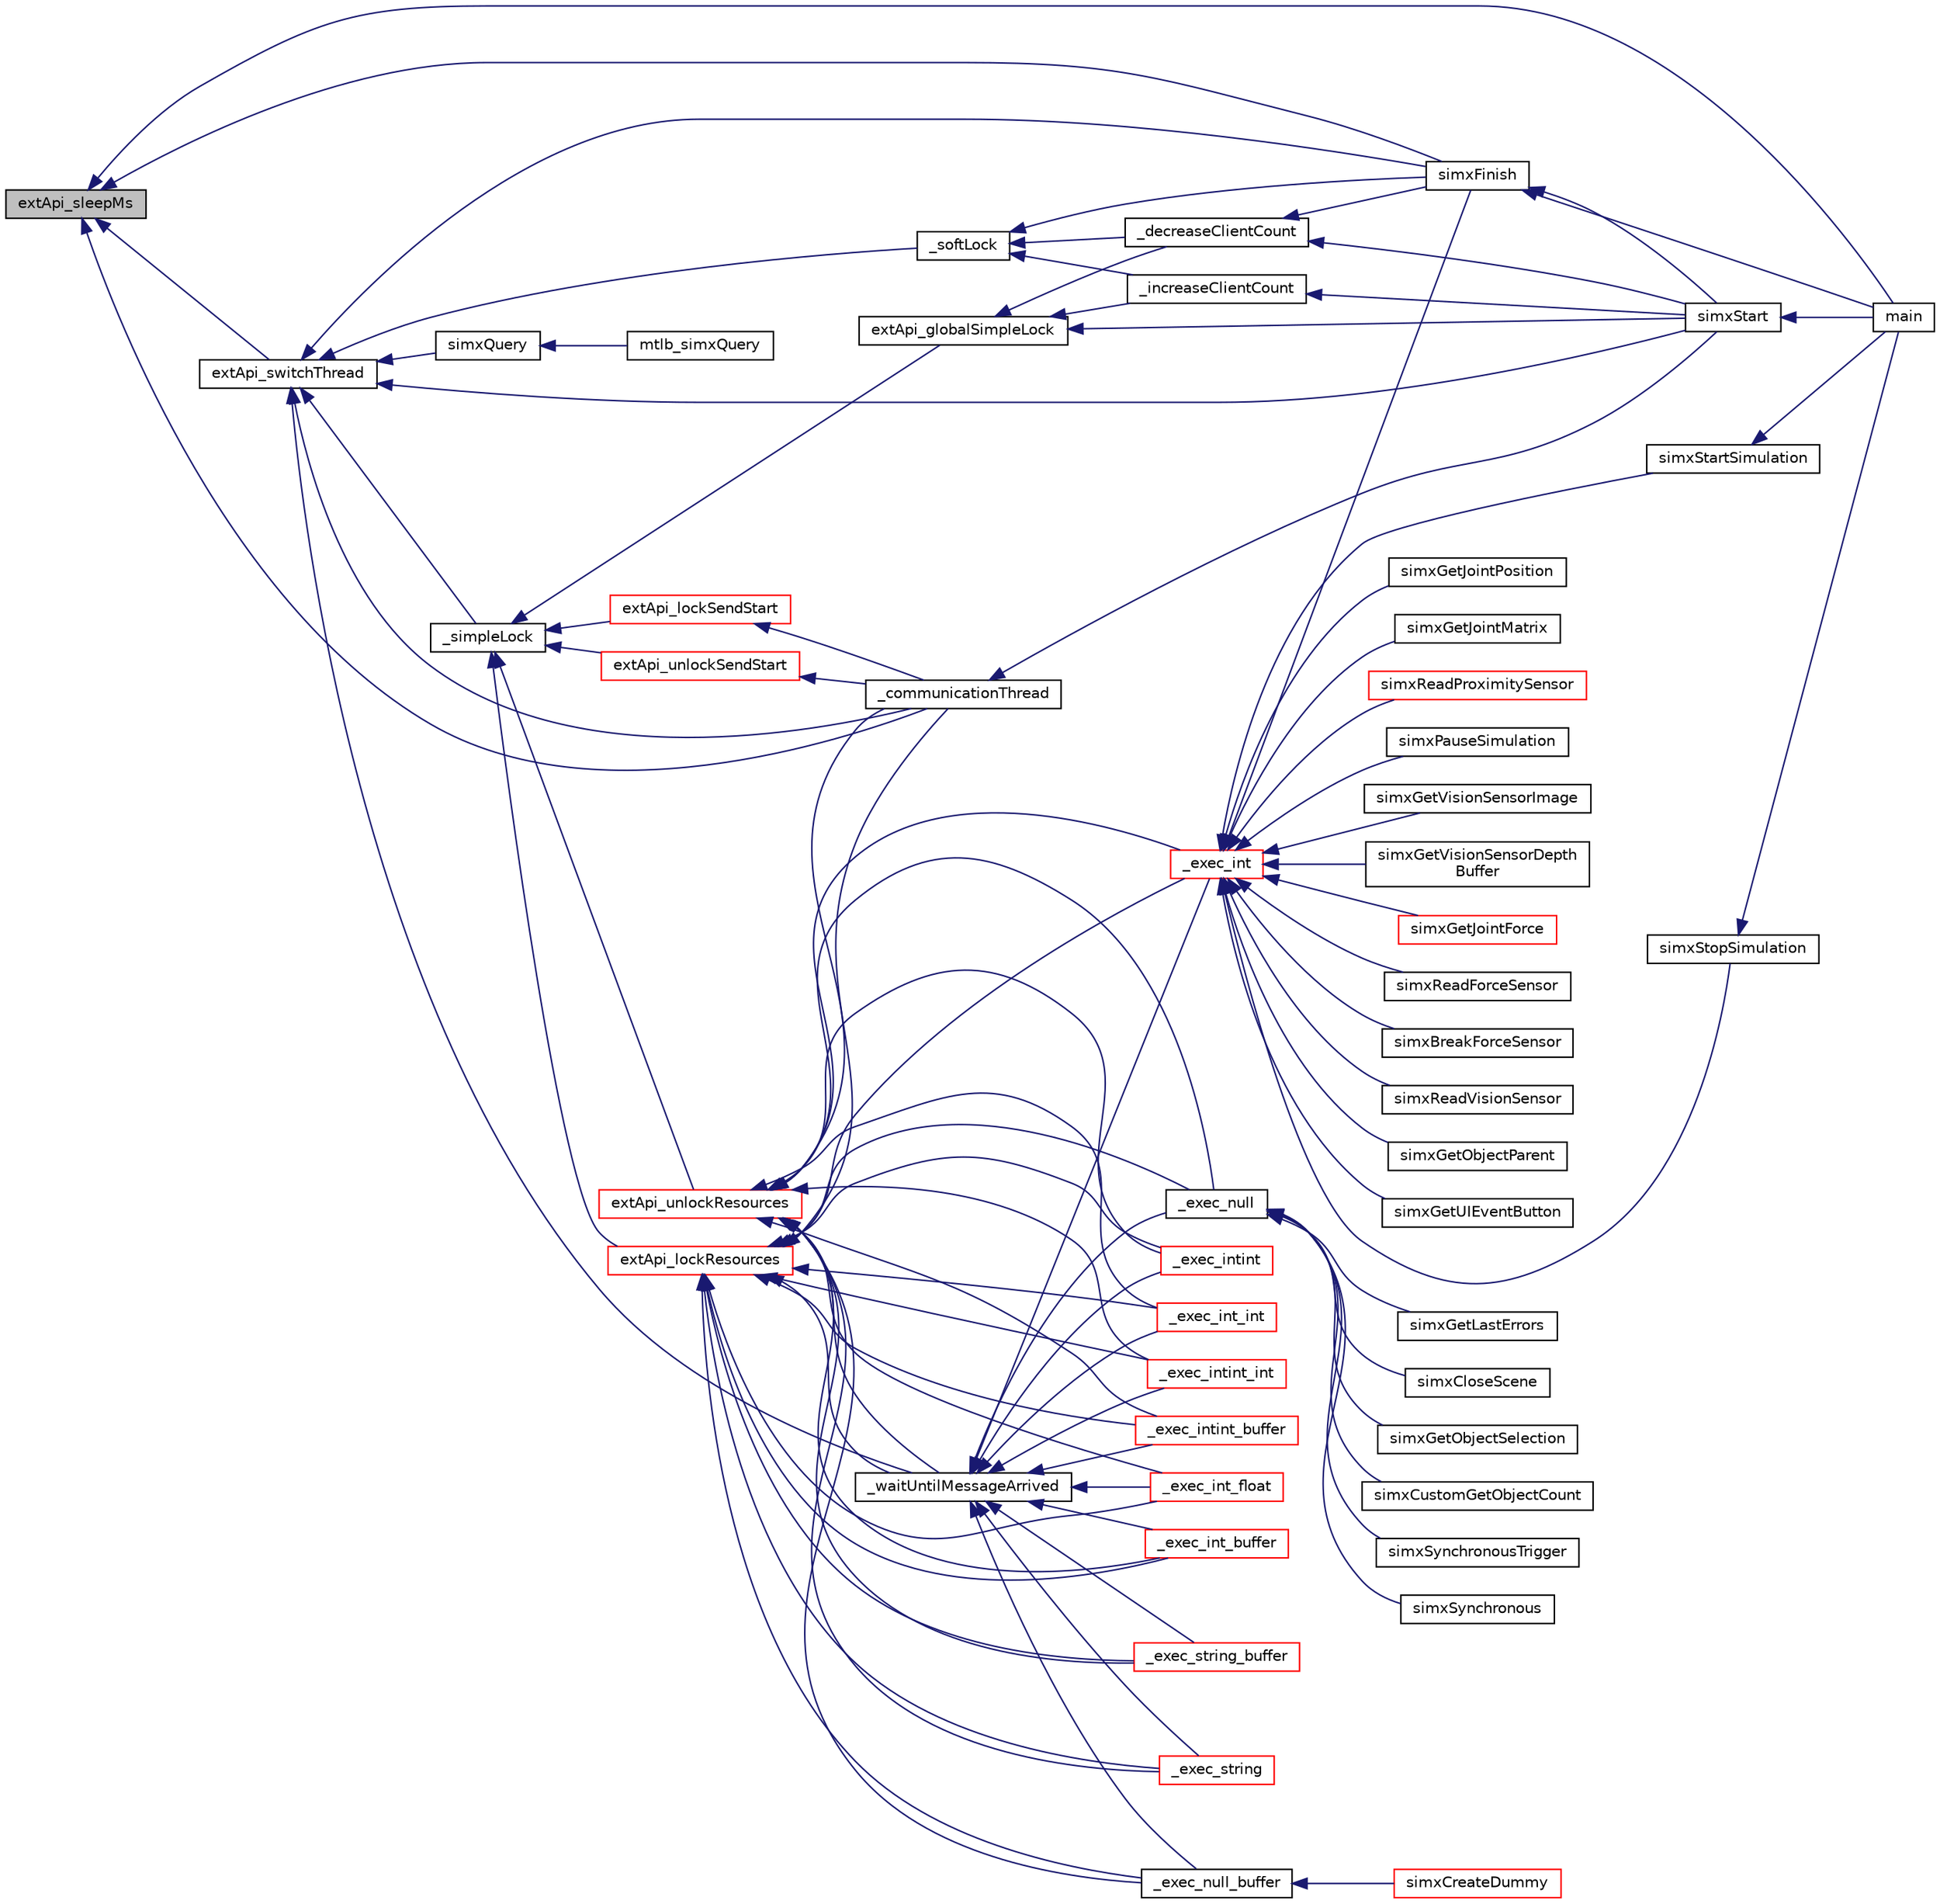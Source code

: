 digraph "extApi_sleepMs"
{
  edge [fontname="Helvetica",fontsize="10",labelfontname="Helvetica",labelfontsize="10"];
  node [fontname="Helvetica",fontsize="10",shape=record];
  rankdir="LR";
  Node1 [label="extApi_sleepMs",height=0.2,width=0.4,color="black", fillcolor="grey75", style="filled" fontcolor="black"];
  Node1 -> Node2 [dir="back",color="midnightblue",fontsize="10",style="solid",fontname="Helvetica"];
  Node2 [label="main",height=0.2,width=0.4,color="black", fillcolor="white", style="filled",URL="$brazo_8cpp.html#a0ddf1224851353fc92bfbff6f499fa97"];
  Node1 -> Node3 [dir="back",color="midnightblue",fontsize="10",style="solid",fontname="Helvetica"];
  Node3 [label="simxFinish",height=0.2,width=0.4,color="black", fillcolor="white", style="filled",URL="$ext_api_8h.html#a1ef5e6857ae562f0e910d471ea683202"];
  Node3 -> Node2 [dir="back",color="midnightblue",fontsize="10",style="solid",fontname="Helvetica"];
  Node3 -> Node4 [dir="back",color="midnightblue",fontsize="10",style="solid",fontname="Helvetica"];
  Node4 [label="simxStart",height=0.2,width=0.4,color="black", fillcolor="white", style="filled",URL="$ext_api_8h.html#af8e78f3b4698eb09fe31f59c46a4848f"];
  Node4 -> Node2 [dir="back",color="midnightblue",fontsize="10",style="solid",fontname="Helvetica"];
  Node1 -> Node5 [dir="back",color="midnightblue",fontsize="10",style="solid",fontname="Helvetica"];
  Node5 [label="_communicationThread",height=0.2,width=0.4,color="black", fillcolor="white", style="filled",URL="$ext_api_8c.html#a59c9b2c70208a3484ea718c8a57773af"];
  Node5 -> Node4 [dir="back",color="midnightblue",fontsize="10",style="solid",fontname="Helvetica"];
  Node1 -> Node6 [dir="back",color="midnightblue",fontsize="10",style="solid",fontname="Helvetica"];
  Node6 [label="extApi_switchThread",height=0.2,width=0.4,color="black", fillcolor="white", style="filled",URL="$ext_api_platform_8h.html#a385771ea61682609251bc86beb69449f"];
  Node6 -> Node7 [dir="back",color="midnightblue",fontsize="10",style="solid",fontname="Helvetica"];
  Node7 [label="_softLock",height=0.2,width=0.4,color="black", fillcolor="white", style="filled",URL="$ext_api_8c.html#ae2b8a79c5d58b7be6a7d868b1b9dcdfd"];
  Node7 -> Node8 [dir="back",color="midnightblue",fontsize="10",style="solid",fontname="Helvetica"];
  Node8 [label="_increaseClientCount",height=0.2,width=0.4,color="black", fillcolor="white", style="filled",URL="$ext_api_8c.html#a98b72603594f5597b574935399bbc491"];
  Node8 -> Node4 [dir="back",color="midnightblue",fontsize="10",style="solid",fontname="Helvetica"];
  Node7 -> Node9 [dir="back",color="midnightblue",fontsize="10",style="solid",fontname="Helvetica"];
  Node9 [label="_decreaseClientCount",height=0.2,width=0.4,color="black", fillcolor="white", style="filled",URL="$ext_api_8c.html#ad4bccb7d96f6831cdc4ee9a4c2daf245"];
  Node9 -> Node4 [dir="back",color="midnightblue",fontsize="10",style="solid",fontname="Helvetica"];
  Node9 -> Node3 [dir="back",color="midnightblue",fontsize="10",style="solid",fontname="Helvetica"];
  Node7 -> Node3 [dir="back",color="midnightblue",fontsize="10",style="solid",fontname="Helvetica"];
  Node6 -> Node4 [dir="back",color="midnightblue",fontsize="10",style="solid",fontname="Helvetica"];
  Node6 -> Node3 [dir="back",color="midnightblue",fontsize="10",style="solid",fontname="Helvetica"];
  Node6 -> Node10 [dir="back",color="midnightblue",fontsize="10",style="solid",fontname="Helvetica"];
  Node10 [label="_waitUntilMessageArrived",height=0.2,width=0.4,color="black", fillcolor="white", style="filled",URL="$ext_api_8c.html#a093b1d162341967b50d615045c748958"];
  Node10 -> Node11 [dir="back",color="midnightblue",fontsize="10",style="solid",fontname="Helvetica"];
  Node11 [label="_exec_null",height=0.2,width=0.4,color="black", fillcolor="white", style="filled",URL="$ext_api_8c.html#aa4d6e3e9f9ac23ef988b261edd0f1e7f"];
  Node11 -> Node12 [dir="back",color="midnightblue",fontsize="10",style="solid",fontname="Helvetica"];
  Node12 [label="simxSynchronousTrigger",height=0.2,width=0.4,color="black", fillcolor="white", style="filled",URL="$ext_api_8h.html#af09861c15a7b5017d37807def9529f12"];
  Node11 -> Node13 [dir="back",color="midnightblue",fontsize="10",style="solid",fontname="Helvetica"];
  Node13 [label="simxSynchronous",height=0.2,width=0.4,color="black", fillcolor="white", style="filled",URL="$ext_api_8h.html#a0a80c37ef777948657a62b728d9431df"];
  Node11 -> Node14 [dir="back",color="midnightblue",fontsize="10",style="solid",fontname="Helvetica"];
  Node14 [label="simxGetLastErrors",height=0.2,width=0.4,color="black", fillcolor="white", style="filled",URL="$ext_api_8h.html#a265b9b6d5f02dc1ef8d3f456de6ba14f"];
  Node11 -> Node15 [dir="back",color="midnightblue",fontsize="10",style="solid",fontname="Helvetica"];
  Node15 [label="simxCloseScene",height=0.2,width=0.4,color="black", fillcolor="white", style="filled",URL="$ext_api_8h.html#a5be48e4f55358dc8d590b4a5dbc5d40a"];
  Node11 -> Node16 [dir="back",color="midnightblue",fontsize="10",style="solid",fontname="Helvetica"];
  Node16 [label="simxGetObjectSelection",height=0.2,width=0.4,color="black", fillcolor="white", style="filled",URL="$ext_api_8h.html#a54a1782a88e76582bea326066d52ee36"];
  Node11 -> Node17 [dir="back",color="midnightblue",fontsize="10",style="solid",fontname="Helvetica"];
  Node17 [label="simxCustomGetObjectCount",height=0.2,width=0.4,color="black", fillcolor="white", style="filled",URL="$ext_api_custom_8h.html#a6b8e3e5248f60b265adfbaf84df5e314"];
  Node10 -> Node18 [dir="back",color="midnightblue",fontsize="10",style="solid",fontname="Helvetica"];
  Node18 [label="_exec_null_buffer",height=0.2,width=0.4,color="black", fillcolor="white", style="filled",URL="$ext_api_8c.html#a6e5bbe1e829dc2e96f74de0273e580fd"];
  Node18 -> Node19 [dir="back",color="midnightblue",fontsize="10",style="solid",fontname="Helvetica"];
  Node19 [label="simxCreateDummy",height=0.2,width=0.4,color="red", fillcolor="white", style="filled",URL="$ext_api_8h.html#a82649f82fdb3aeab83e5de1be27975a2"];
  Node10 -> Node20 [dir="back",color="midnightblue",fontsize="10",style="solid",fontname="Helvetica"];
  Node20 [label="_exec_int",height=0.2,width=0.4,color="red", fillcolor="white", style="filled",URL="$ext_api_8c.html#a3f9fac4b9f89024076034ffa70db1116"];
  Node20 -> Node3 [dir="back",color="midnightblue",fontsize="10",style="solid",fontname="Helvetica"];
  Node20 -> Node21 [dir="back",color="midnightblue",fontsize="10",style="solid",fontname="Helvetica"];
  Node21 [label="simxGetJointPosition",height=0.2,width=0.4,color="black", fillcolor="white", style="filled",URL="$ext_api_8h.html#a3f77419c65e658adf82752d4f51532df"];
  Node20 -> Node22 [dir="back",color="midnightblue",fontsize="10",style="solid",fontname="Helvetica"];
  Node22 [label="simxGetJointMatrix",height=0.2,width=0.4,color="black", fillcolor="white", style="filled",URL="$ext_api_8h.html#a551f5c252fd6bece0b31a961346c5e86"];
  Node20 -> Node23 [dir="back",color="midnightblue",fontsize="10",style="solid",fontname="Helvetica"];
  Node23 [label="simxReadProximitySensor",height=0.2,width=0.4,color="red", fillcolor="white", style="filled",URL="$ext_api_8h.html#a9b28fe7f6137f494fe70c99b9a921293"];
  Node20 -> Node24 [dir="back",color="midnightblue",fontsize="10",style="solid",fontname="Helvetica"];
  Node24 [label="simxStartSimulation",height=0.2,width=0.4,color="black", fillcolor="white", style="filled",URL="$ext_api_8h.html#a0a5aaad500ed97992f72d6b6b18b90ed"];
  Node24 -> Node2 [dir="back",color="midnightblue",fontsize="10",style="solid",fontname="Helvetica"];
  Node20 -> Node25 [dir="back",color="midnightblue",fontsize="10",style="solid",fontname="Helvetica"];
  Node25 [label="simxPauseSimulation",height=0.2,width=0.4,color="black", fillcolor="white", style="filled",URL="$ext_api_8h.html#aa26c076bd8b7220e5986f40567b0a243"];
  Node20 -> Node26 [dir="back",color="midnightblue",fontsize="10",style="solid",fontname="Helvetica"];
  Node26 [label="simxStopSimulation",height=0.2,width=0.4,color="black", fillcolor="white", style="filled",URL="$ext_api_8h.html#aba781c23bfffe69b4e130e9be69239b8"];
  Node26 -> Node2 [dir="back",color="midnightblue",fontsize="10",style="solid",fontname="Helvetica"];
  Node20 -> Node27 [dir="back",color="midnightblue",fontsize="10",style="solid",fontname="Helvetica"];
  Node27 [label="simxGetVisionSensorImage",height=0.2,width=0.4,color="black", fillcolor="white", style="filled",URL="$ext_api_8h.html#a33cfd89cf377ea515f697732b535e143"];
  Node20 -> Node28 [dir="back",color="midnightblue",fontsize="10",style="solid",fontname="Helvetica"];
  Node28 [label="simxGetVisionSensorDepth\lBuffer",height=0.2,width=0.4,color="black", fillcolor="white", style="filled",URL="$ext_api_8h.html#a7c25ae520b92031fa3fbcc20092f7685"];
  Node20 -> Node29 [dir="back",color="midnightblue",fontsize="10",style="solid",fontname="Helvetica"];
  Node29 [label="simxGetJointForce",height=0.2,width=0.4,color="red", fillcolor="white", style="filled",URL="$ext_api_8h.html#a3bbd74b44a592d70fc94822e74017f4c"];
  Node20 -> Node30 [dir="back",color="midnightblue",fontsize="10",style="solid",fontname="Helvetica"];
  Node30 [label="simxReadForceSensor",height=0.2,width=0.4,color="black", fillcolor="white", style="filled",URL="$ext_api_8h.html#ace3ba1e1784863e91b612eedc8f68c6a"];
  Node20 -> Node31 [dir="back",color="midnightblue",fontsize="10",style="solid",fontname="Helvetica"];
  Node31 [label="simxBreakForceSensor",height=0.2,width=0.4,color="black", fillcolor="white", style="filled",URL="$ext_api_8h.html#ac0b1a57075a8031b5b460ba8e50affff"];
  Node20 -> Node32 [dir="back",color="midnightblue",fontsize="10",style="solid",fontname="Helvetica"];
  Node32 [label="simxReadVisionSensor",height=0.2,width=0.4,color="black", fillcolor="white", style="filled",URL="$ext_api_8h.html#a89f81d7d0d27a9c502458e4b310b414b"];
  Node20 -> Node33 [dir="back",color="midnightblue",fontsize="10",style="solid",fontname="Helvetica"];
  Node33 [label="simxGetObjectParent",height=0.2,width=0.4,color="black", fillcolor="white", style="filled",URL="$ext_api_8h.html#abd1a9c53eced33331711762ff304fd58"];
  Node20 -> Node34 [dir="back",color="midnightblue",fontsize="10",style="solid",fontname="Helvetica"];
  Node34 [label="simxGetUIEventButton",height=0.2,width=0.4,color="black", fillcolor="white", style="filled",URL="$ext_api_8h.html#ad77400e7086119a6c2fa82227dd4d73a"];
  Node10 -> Node35 [dir="back",color="midnightblue",fontsize="10",style="solid",fontname="Helvetica"];
  Node35 [label="_exec_intint",height=0.2,width=0.4,color="red", fillcolor="white", style="filled",URL="$ext_api_8c.html#a08086a57ef343cf270d0ce254755f9b1"];
  Node10 -> Node36 [dir="back",color="midnightblue",fontsize="10",style="solid",fontname="Helvetica"];
  Node36 [label="_exec_string",height=0.2,width=0.4,color="red", fillcolor="white", style="filled",URL="$ext_api_8c.html#a8ed61bf56ec0a97663d58839033c3b8d"];
  Node10 -> Node37 [dir="back",color="midnightblue",fontsize="10",style="solid",fontname="Helvetica"];
  Node37 [label="_exec_int_int",height=0.2,width=0.4,color="red", fillcolor="white", style="filled",URL="$ext_api_8c.html#ac38cf11e1170dd061d6755bd73012edf"];
  Node10 -> Node38 [dir="back",color="midnightblue",fontsize="10",style="solid",fontname="Helvetica"];
  Node38 [label="_exec_intint_int",height=0.2,width=0.4,color="red", fillcolor="white", style="filled",URL="$ext_api_8c.html#a6c24b4d2c4ef060907e00d52fb7eba93"];
  Node10 -> Node39 [dir="back",color="midnightblue",fontsize="10",style="solid",fontname="Helvetica"];
  Node39 [label="_exec_intint_buffer",height=0.2,width=0.4,color="red", fillcolor="white", style="filled",URL="$ext_api_8c.html#a913a1086f779eb53fe8c012cc6aad3df"];
  Node10 -> Node40 [dir="back",color="midnightblue",fontsize="10",style="solid",fontname="Helvetica"];
  Node40 [label="_exec_int_float",height=0.2,width=0.4,color="red", fillcolor="white", style="filled",URL="$ext_api_8c.html#a4d1f15efbb05ebc04a8431b0f47dfe97"];
  Node10 -> Node41 [dir="back",color="midnightblue",fontsize="10",style="solid",fontname="Helvetica"];
  Node41 [label="_exec_int_buffer",height=0.2,width=0.4,color="red", fillcolor="white", style="filled",URL="$ext_api_8c.html#aa45d3ce06ddc5671219e14edde3e8c1a"];
  Node10 -> Node42 [dir="back",color="midnightblue",fontsize="10",style="solid",fontname="Helvetica"];
  Node42 [label="_exec_string_buffer",height=0.2,width=0.4,color="red", fillcolor="white", style="filled",URL="$ext_api_8c.html#adb74c31832d3e7bb70c0df25a2f724f5"];
  Node6 -> Node5 [dir="back",color="midnightblue",fontsize="10",style="solid",fontname="Helvetica"];
  Node6 -> Node43 [dir="back",color="midnightblue",fontsize="10",style="solid",fontname="Helvetica"];
  Node43 [label="simxQuery",height=0.2,width=0.4,color="black", fillcolor="white", style="filled",URL="$ext_api_8h.html#a433f3a57228fb5b0416746febcbceca0"];
  Node43 -> Node44 [dir="back",color="midnightblue",fontsize="10",style="solid",fontname="Helvetica"];
  Node44 [label="mtlb_simxQuery",height=0.2,width=0.4,color="black", fillcolor="white", style="filled",URL="$ext_api_8h.html#accaba236d303073e172c5f2d41e66f4e"];
  Node6 -> Node45 [dir="back",color="midnightblue",fontsize="10",style="solid",fontname="Helvetica"];
  Node45 [label="_simpleLock",height=0.2,width=0.4,color="black", fillcolor="white", style="filled",URL="$ext_api_platform_8c.html#af55c00f32f997391a5ac17db423df304"];
  Node45 -> Node46 [dir="back",color="midnightblue",fontsize="10",style="solid",fontname="Helvetica"];
  Node46 [label="extApi_globalSimpleLock",height=0.2,width=0.4,color="black", fillcolor="white", style="filled",URL="$ext_api_platform_8h.html#a23347bce7228948603cec19fee5e6c01"];
  Node46 -> Node8 [dir="back",color="midnightblue",fontsize="10",style="solid",fontname="Helvetica"];
  Node46 -> Node9 [dir="back",color="midnightblue",fontsize="10",style="solid",fontname="Helvetica"];
  Node46 -> Node4 [dir="back",color="midnightblue",fontsize="10",style="solid",fontname="Helvetica"];
  Node45 -> Node47 [dir="back",color="midnightblue",fontsize="10",style="solid",fontname="Helvetica"];
  Node47 [label="extApi_lockResources",height=0.2,width=0.4,color="red", fillcolor="white", style="filled",URL="$ext_api_platform_8h.html#ad8acf16580444bfcd40c07e5fb342f85"];
  Node47 -> Node10 [dir="back",color="midnightblue",fontsize="10",style="solid",fontname="Helvetica"];
  Node47 -> Node11 [dir="back",color="midnightblue",fontsize="10",style="solid",fontname="Helvetica"];
  Node47 -> Node18 [dir="back",color="midnightblue",fontsize="10",style="solid",fontname="Helvetica"];
  Node47 -> Node20 [dir="back",color="midnightblue",fontsize="10",style="solid",fontname="Helvetica"];
  Node47 -> Node35 [dir="back",color="midnightblue",fontsize="10",style="solid",fontname="Helvetica"];
  Node47 -> Node36 [dir="back",color="midnightblue",fontsize="10",style="solid",fontname="Helvetica"];
  Node47 -> Node37 [dir="back",color="midnightblue",fontsize="10",style="solid",fontname="Helvetica"];
  Node47 -> Node38 [dir="back",color="midnightblue",fontsize="10",style="solid",fontname="Helvetica"];
  Node47 -> Node39 [dir="back",color="midnightblue",fontsize="10",style="solid",fontname="Helvetica"];
  Node47 -> Node40 [dir="back",color="midnightblue",fontsize="10",style="solid",fontname="Helvetica"];
  Node47 -> Node41 [dir="back",color="midnightblue",fontsize="10",style="solid",fontname="Helvetica"];
  Node47 -> Node42 [dir="back",color="midnightblue",fontsize="10",style="solid",fontname="Helvetica"];
  Node47 -> Node5 [dir="back",color="midnightblue",fontsize="10",style="solid",fontname="Helvetica"];
  Node45 -> Node48 [dir="back",color="midnightblue",fontsize="10",style="solid",fontname="Helvetica"];
  Node48 [label="extApi_unlockResources",height=0.2,width=0.4,color="red", fillcolor="white", style="filled",URL="$ext_api_platform_8h.html#a858ff89e6f07ac05bf4a9ab9828cca8e"];
  Node48 -> Node10 [dir="back",color="midnightblue",fontsize="10",style="solid",fontname="Helvetica"];
  Node48 -> Node11 [dir="back",color="midnightblue",fontsize="10",style="solid",fontname="Helvetica"];
  Node48 -> Node18 [dir="back",color="midnightblue",fontsize="10",style="solid",fontname="Helvetica"];
  Node48 -> Node20 [dir="back",color="midnightblue",fontsize="10",style="solid",fontname="Helvetica"];
  Node48 -> Node35 [dir="back",color="midnightblue",fontsize="10",style="solid",fontname="Helvetica"];
  Node48 -> Node36 [dir="back",color="midnightblue",fontsize="10",style="solid",fontname="Helvetica"];
  Node48 -> Node37 [dir="back",color="midnightblue",fontsize="10",style="solid",fontname="Helvetica"];
  Node48 -> Node38 [dir="back",color="midnightblue",fontsize="10",style="solid",fontname="Helvetica"];
  Node48 -> Node39 [dir="back",color="midnightblue",fontsize="10",style="solid",fontname="Helvetica"];
  Node48 -> Node40 [dir="back",color="midnightblue",fontsize="10",style="solid",fontname="Helvetica"];
  Node48 -> Node41 [dir="back",color="midnightblue",fontsize="10",style="solid",fontname="Helvetica"];
  Node48 -> Node42 [dir="back",color="midnightblue",fontsize="10",style="solid",fontname="Helvetica"];
  Node48 -> Node5 [dir="back",color="midnightblue",fontsize="10",style="solid",fontname="Helvetica"];
  Node45 -> Node49 [dir="back",color="midnightblue",fontsize="10",style="solid",fontname="Helvetica"];
  Node49 [label="extApi_lockSendStart",height=0.2,width=0.4,color="red", fillcolor="white", style="filled",URL="$ext_api_platform_8h.html#a7834e37816378b6903cdf885615c8034"];
  Node49 -> Node5 [dir="back",color="midnightblue",fontsize="10",style="solid",fontname="Helvetica"];
  Node45 -> Node50 [dir="back",color="midnightblue",fontsize="10",style="solid",fontname="Helvetica"];
  Node50 [label="extApi_unlockSendStart",height=0.2,width=0.4,color="red", fillcolor="white", style="filled",URL="$ext_api_platform_8h.html#a624fcaa2b568ae8a12e6e91744b04df7"];
  Node50 -> Node5 [dir="back",color="midnightblue",fontsize="10",style="solid",fontname="Helvetica"];
}
